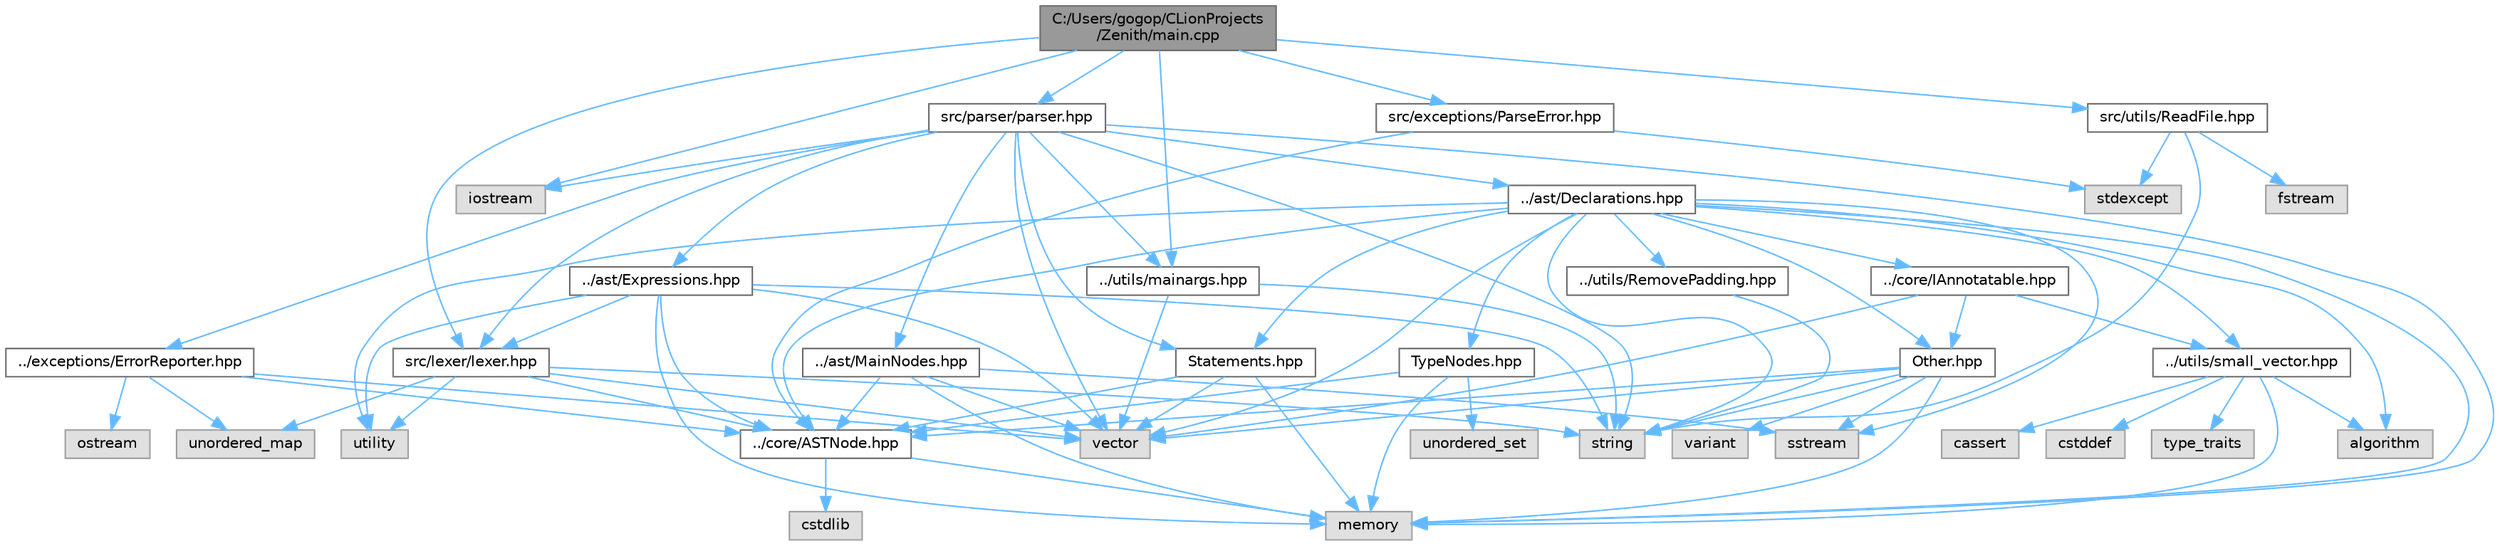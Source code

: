 digraph "C:/Users/gogop/CLionProjects/Zenith/main.cpp"
{
 // LATEX_PDF_SIZE
  bgcolor="transparent";
  edge [fontname=Helvetica,fontsize=10,labelfontname=Helvetica,labelfontsize=10];
  node [fontname=Helvetica,fontsize=10,shape=box,height=0.2,width=0.4];
  Node1 [id="Node000001",label="C:/Users/gogop/CLionProjects\l/Zenith/main.cpp",height=0.2,width=0.4,color="gray40", fillcolor="grey60", style="filled", fontcolor="black",tooltip=" "];
  Node1 -> Node2 [id="edge1_Node000001_Node000002",color="steelblue1",style="solid",tooltip=" "];
  Node2 [id="Node000002",label="iostream",height=0.2,width=0.4,color="grey60", fillcolor="#E0E0E0", style="filled",tooltip=" "];
  Node1 -> Node3 [id="edge2_Node000001_Node000003",color="steelblue1",style="solid",tooltip=" "];
  Node3 [id="Node000003",label="src/lexer/lexer.hpp",height=0.2,width=0.4,color="grey40", fillcolor="white", style="filled",URL="$lexer_8hpp.html",tooltip=" "];
  Node3 -> Node4 [id="edge3_Node000003_Node000004",color="steelblue1",style="solid",tooltip=" "];
  Node4 [id="Node000004",label="string",height=0.2,width=0.4,color="grey60", fillcolor="#E0E0E0", style="filled",tooltip=" "];
  Node3 -> Node5 [id="edge4_Node000003_Node000005",color="steelblue1",style="solid",tooltip=" "];
  Node5 [id="Node000005",label="utility",height=0.2,width=0.4,color="grey60", fillcolor="#E0E0E0", style="filled",tooltip=" "];
  Node3 -> Node6 [id="edge5_Node000003_Node000006",color="steelblue1",style="solid",tooltip=" "];
  Node6 [id="Node000006",label="vector",height=0.2,width=0.4,color="grey60", fillcolor="#E0E0E0", style="filled",tooltip=" "];
  Node3 -> Node7 [id="edge6_Node000003_Node000007",color="steelblue1",style="solid",tooltip=" "];
  Node7 [id="Node000007",label="unordered_map",height=0.2,width=0.4,color="grey60", fillcolor="#E0E0E0", style="filled",tooltip=" "];
  Node3 -> Node8 [id="edge7_Node000003_Node000008",color="steelblue1",style="solid",tooltip=" "];
  Node8 [id="Node000008",label="../core/ASTNode.hpp",height=0.2,width=0.4,color="grey40", fillcolor="white", style="filled",URL="$_a_s_t_node_8hpp.html",tooltip=" "];
  Node8 -> Node9 [id="edge8_Node000008_Node000009",color="steelblue1",style="solid",tooltip=" "];
  Node9 [id="Node000009",label="cstdlib",height=0.2,width=0.4,color="grey60", fillcolor="#E0E0E0", style="filled",tooltip=" "];
  Node8 -> Node10 [id="edge9_Node000008_Node000010",color="steelblue1",style="solid",tooltip=" "];
  Node10 [id="Node000010",label="memory",height=0.2,width=0.4,color="grey60", fillcolor="#E0E0E0", style="filled",tooltip=" "];
  Node1 -> Node11 [id="edge10_Node000001_Node000011",color="steelblue1",style="solid",tooltip=" "];
  Node11 [id="Node000011",label="src/parser/parser.hpp",height=0.2,width=0.4,color="grey40", fillcolor="white", style="filled",URL="$parser_8hpp.html",tooltip=" "];
  Node11 -> Node10 [id="edge11_Node000011_Node000010",color="steelblue1",style="solid",tooltip=" "];
  Node11 -> Node6 [id="edge12_Node000011_Node000006",color="steelblue1",style="solid",tooltip=" "];
  Node11 -> Node4 [id="edge13_Node000011_Node000004",color="steelblue1",style="solid",tooltip=" "];
  Node11 -> Node2 [id="edge14_Node000011_Node000002",color="steelblue1",style="solid",tooltip=" "];
  Node11 -> Node3 [id="edge15_Node000011_Node000003",color="steelblue1",style="solid",tooltip=" "];
  Node11 -> Node12 [id="edge16_Node000011_Node000012",color="steelblue1",style="solid",tooltip=" "];
  Node12 [id="Node000012",label="../ast/Declarations.hpp",height=0.2,width=0.4,color="grey40", fillcolor="white", style="filled",URL="$_declarations_8hpp.html",tooltip=" "];
  Node12 -> Node4 [id="edge17_Node000012_Node000004",color="steelblue1",style="solid",tooltip=" "];
  Node12 -> Node5 [id="edge18_Node000012_Node000005",color="steelblue1",style="solid",tooltip=" "];
  Node12 -> Node6 [id="edge19_Node000012_Node000006",color="steelblue1",style="solid",tooltip=" "];
  Node12 -> Node10 [id="edge20_Node000012_Node000010",color="steelblue1",style="solid",tooltip=" "];
  Node12 -> Node13 [id="edge21_Node000012_Node000013",color="steelblue1",style="solid",tooltip=" "];
  Node13 [id="Node000013",label="sstream",height=0.2,width=0.4,color="grey60", fillcolor="#E0E0E0", style="filled",tooltip=" "];
  Node12 -> Node14 [id="edge22_Node000012_Node000014",color="steelblue1",style="solid",tooltip=" "];
  Node14 [id="Node000014",label="algorithm",height=0.2,width=0.4,color="grey60", fillcolor="#E0E0E0", style="filled",tooltip=" "];
  Node12 -> Node8 [id="edge23_Node000012_Node000008",color="steelblue1",style="solid",tooltip=" "];
  Node12 -> Node15 [id="edge24_Node000012_Node000015",color="steelblue1",style="solid",tooltip=" "];
  Node15 [id="Node000015",label="TypeNodes.hpp",height=0.2,width=0.4,color="grey40", fillcolor="white", style="filled",URL="$_type_nodes_8hpp.html",tooltip=" "];
  Node15 -> Node10 [id="edge25_Node000015_Node000010",color="steelblue1",style="solid",tooltip=" "];
  Node15 -> Node16 [id="edge26_Node000015_Node000016",color="steelblue1",style="solid",tooltip=" "];
  Node16 [id="Node000016",label="unordered_set",height=0.2,width=0.4,color="grey60", fillcolor="#E0E0E0", style="filled",tooltip=" "];
  Node15 -> Node8 [id="edge27_Node000015_Node000008",color="steelblue1",style="solid",tooltip=" "];
  Node12 -> Node17 [id="edge28_Node000012_Node000017",color="steelblue1",style="solid",tooltip=" "];
  Node17 [id="Node000017",label="Statements.hpp",height=0.2,width=0.4,color="grey40", fillcolor="white", style="filled",URL="$_statements_8hpp.html",tooltip=" "];
  Node17 -> Node10 [id="edge29_Node000017_Node000010",color="steelblue1",style="solid",tooltip=" "];
  Node17 -> Node6 [id="edge30_Node000017_Node000006",color="steelblue1",style="solid",tooltip=" "];
  Node17 -> Node8 [id="edge31_Node000017_Node000008",color="steelblue1",style="solid",tooltip=" "];
  Node12 -> Node18 [id="edge32_Node000012_Node000018",color="steelblue1",style="solid",tooltip=" "];
  Node18 [id="Node000018",label="Other.hpp",height=0.2,width=0.4,color="grey40", fillcolor="white", style="filled",URL="$_other_8hpp.html",tooltip=" "];
  Node18 -> Node4 [id="edge33_Node000018_Node000004",color="steelblue1",style="solid",tooltip=" "];
  Node18 -> Node10 [id="edge34_Node000018_Node000010",color="steelblue1",style="solid",tooltip=" "];
  Node18 -> Node6 [id="edge35_Node000018_Node000006",color="steelblue1",style="solid",tooltip=" "];
  Node18 -> Node13 [id="edge36_Node000018_Node000013",color="steelblue1",style="solid",tooltip=" "];
  Node18 -> Node19 [id="edge37_Node000018_Node000019",color="steelblue1",style="solid",tooltip=" "];
  Node19 [id="Node000019",label="variant",height=0.2,width=0.4,color="grey60", fillcolor="#E0E0E0", style="filled",tooltip=" "];
  Node18 -> Node8 [id="edge38_Node000018_Node000008",color="steelblue1",style="solid",tooltip=" "];
  Node12 -> Node20 [id="edge39_Node000012_Node000020",color="steelblue1",style="solid",tooltip=" "];
  Node20 [id="Node000020",label="../utils/RemovePadding.hpp",height=0.2,width=0.4,color="grey40", fillcolor="white", style="filled",URL="$_remove_padding_8hpp.html",tooltip=" "];
  Node20 -> Node4 [id="edge40_Node000020_Node000004",color="steelblue1",style="solid",tooltip=" "];
  Node12 -> Node21 [id="edge41_Node000012_Node000021",color="steelblue1",style="solid",tooltip=" "];
  Node21 [id="Node000021",label="../utils/small_vector.hpp",height=0.2,width=0.4,color="grey40", fillcolor="white", style="filled",URL="$small__vector_8hpp.html",tooltip=" "];
  Node21 -> Node14 [id="edge42_Node000021_Node000014",color="steelblue1",style="solid",tooltip=" "];
  Node21 -> Node22 [id="edge43_Node000021_Node000022",color="steelblue1",style="solid",tooltip=" "];
  Node22 [id="Node000022",label="cassert",height=0.2,width=0.4,color="grey60", fillcolor="#E0E0E0", style="filled",tooltip=" "];
  Node21 -> Node23 [id="edge44_Node000021_Node000023",color="steelblue1",style="solid",tooltip=" "];
  Node23 [id="Node000023",label="cstddef",height=0.2,width=0.4,color="grey60", fillcolor="#E0E0E0", style="filled",tooltip=" "];
  Node21 -> Node10 [id="edge45_Node000021_Node000010",color="steelblue1",style="solid",tooltip=" "];
  Node21 -> Node24 [id="edge46_Node000021_Node000024",color="steelblue1",style="solid",tooltip=" "];
  Node24 [id="Node000024",label="type_traits",height=0.2,width=0.4,color="grey60", fillcolor="#E0E0E0", style="filled",tooltip=" "];
  Node12 -> Node25 [id="edge47_Node000012_Node000025",color="steelblue1",style="solid",tooltip=" "];
  Node25 [id="Node000025",label="../core/IAnnotatable.hpp",height=0.2,width=0.4,color="grey40", fillcolor="white", style="filled",URL="$_i_annotatable_8hpp.html",tooltip=" "];
  Node25 -> Node6 [id="edge48_Node000025_Node000006",color="steelblue1",style="solid",tooltip=" "];
  Node25 -> Node18 [id="edge49_Node000025_Node000018",color="steelblue1",style="solid",tooltip=" "];
  Node25 -> Node21 [id="edge50_Node000025_Node000021",color="steelblue1",style="solid",tooltip=" "];
  Node11 -> Node26 [id="edge51_Node000011_Node000026",color="steelblue1",style="solid",tooltip=" "];
  Node26 [id="Node000026",label="../ast/Expressions.hpp",height=0.2,width=0.4,color="grey40", fillcolor="white", style="filled",URL="$_expressions_8hpp.html",tooltip=" "];
  Node26 -> Node4 [id="edge52_Node000026_Node000004",color="steelblue1",style="solid",tooltip=" "];
  Node26 -> Node10 [id="edge53_Node000026_Node000010",color="steelblue1",style="solid",tooltip=" "];
  Node26 -> Node5 [id="edge54_Node000026_Node000005",color="steelblue1",style="solid",tooltip=" "];
  Node26 -> Node6 [id="edge55_Node000026_Node000006",color="steelblue1",style="solid",tooltip=" "];
  Node26 -> Node8 [id="edge56_Node000026_Node000008",color="steelblue1",style="solid",tooltip=" "];
  Node26 -> Node3 [id="edge57_Node000026_Node000003",color="steelblue1",style="solid",tooltip=" "];
  Node11 -> Node17 [id="edge58_Node000011_Node000017",color="steelblue1",style="solid",tooltip=" "];
  Node11 -> Node27 [id="edge59_Node000011_Node000027",color="steelblue1",style="solid",tooltip=" "];
  Node27 [id="Node000027",label="../utils/mainargs.hpp",height=0.2,width=0.4,color="grey40", fillcolor="white", style="filled",URL="$mainargs_8hpp.html",tooltip=" "];
  Node27 -> Node6 [id="edge60_Node000027_Node000006",color="steelblue1",style="solid",tooltip=" "];
  Node27 -> Node4 [id="edge61_Node000027_Node000004",color="steelblue1",style="solid",tooltip=" "];
  Node11 -> Node28 [id="edge62_Node000011_Node000028",color="steelblue1",style="solid",tooltip=" "];
  Node28 [id="Node000028",label="../ast/MainNodes.hpp",height=0.2,width=0.4,color="grey40", fillcolor="white", style="filled",URL="$_main_nodes_8hpp.html",tooltip=" "];
  Node28 -> Node6 [id="edge63_Node000028_Node000006",color="steelblue1",style="solid",tooltip=" "];
  Node28 -> Node10 [id="edge64_Node000028_Node000010",color="steelblue1",style="solid",tooltip=" "];
  Node28 -> Node13 [id="edge65_Node000028_Node000013",color="steelblue1",style="solid",tooltip=" "];
  Node28 -> Node8 [id="edge66_Node000028_Node000008",color="steelblue1",style="solid",tooltip=" "];
  Node11 -> Node29 [id="edge67_Node000011_Node000029",color="steelblue1",style="solid",tooltip=" "];
  Node29 [id="Node000029",label="../exceptions/ErrorReporter.hpp",height=0.2,width=0.4,color="grey40", fillcolor="white", style="filled",URL="$_error_reporter_8hpp.html",tooltip=" "];
  Node29 -> Node30 [id="edge68_Node000029_Node000030",color="steelblue1",style="solid",tooltip=" "];
  Node30 [id="Node000030",label="ostream",height=0.2,width=0.4,color="grey60", fillcolor="#E0E0E0", style="filled",tooltip=" "];
  Node29 -> Node7 [id="edge69_Node000029_Node000007",color="steelblue1",style="solid",tooltip=" "];
  Node29 -> Node6 [id="edge70_Node000029_Node000006",color="steelblue1",style="solid",tooltip=" "];
  Node29 -> Node8 [id="edge71_Node000029_Node000008",color="steelblue1",style="solid",tooltip=" "];
  Node1 -> Node27 [id="edge72_Node000001_Node000027",color="steelblue1",style="solid",tooltip=" "];
  Node1 -> Node31 [id="edge73_Node000001_Node000031",color="steelblue1",style="solid",tooltip=" "];
  Node31 [id="Node000031",label="src/exceptions/ParseError.hpp",height=0.2,width=0.4,color="grey40", fillcolor="white", style="filled",URL="$_parse_error_8hpp.html",tooltip=" "];
  Node31 -> Node32 [id="edge74_Node000031_Node000032",color="steelblue1",style="solid",tooltip=" "];
  Node32 [id="Node000032",label="stdexcept",height=0.2,width=0.4,color="grey60", fillcolor="#E0E0E0", style="filled",tooltip=" "];
  Node31 -> Node8 [id="edge75_Node000031_Node000008",color="steelblue1",style="solid",tooltip=" "];
  Node1 -> Node33 [id="edge76_Node000001_Node000033",color="steelblue1",style="solid",tooltip=" "];
  Node33 [id="Node000033",label="src/utils/ReadFile.hpp",height=0.2,width=0.4,color="grey40", fillcolor="white", style="filled",URL="$_read_file_8hpp.html",tooltip=" "];
  Node33 -> Node4 [id="edge77_Node000033_Node000004",color="steelblue1",style="solid",tooltip=" "];
  Node33 -> Node32 [id="edge78_Node000033_Node000032",color="steelblue1",style="solid",tooltip=" "];
  Node33 -> Node34 [id="edge79_Node000033_Node000034",color="steelblue1",style="solid",tooltip=" "];
  Node34 [id="Node000034",label="fstream",height=0.2,width=0.4,color="grey60", fillcolor="#E0E0E0", style="filled",tooltip=" "];
}
